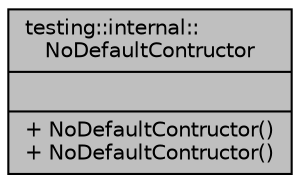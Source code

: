 digraph "testing::internal::NoDefaultContructor"
{
  edge [fontname="Helvetica",fontsize="10",labelfontname="Helvetica",labelfontsize="10"];
  node [fontname="Helvetica",fontsize="10",shape=record];
  Node1 [label="{testing::internal::\lNoDefaultContructor\n||+ NoDefaultContructor()\l+ NoDefaultContructor()\l}",height=0.2,width=0.4,color="black", fillcolor="grey75", style="filled", fontcolor="black"];
}
